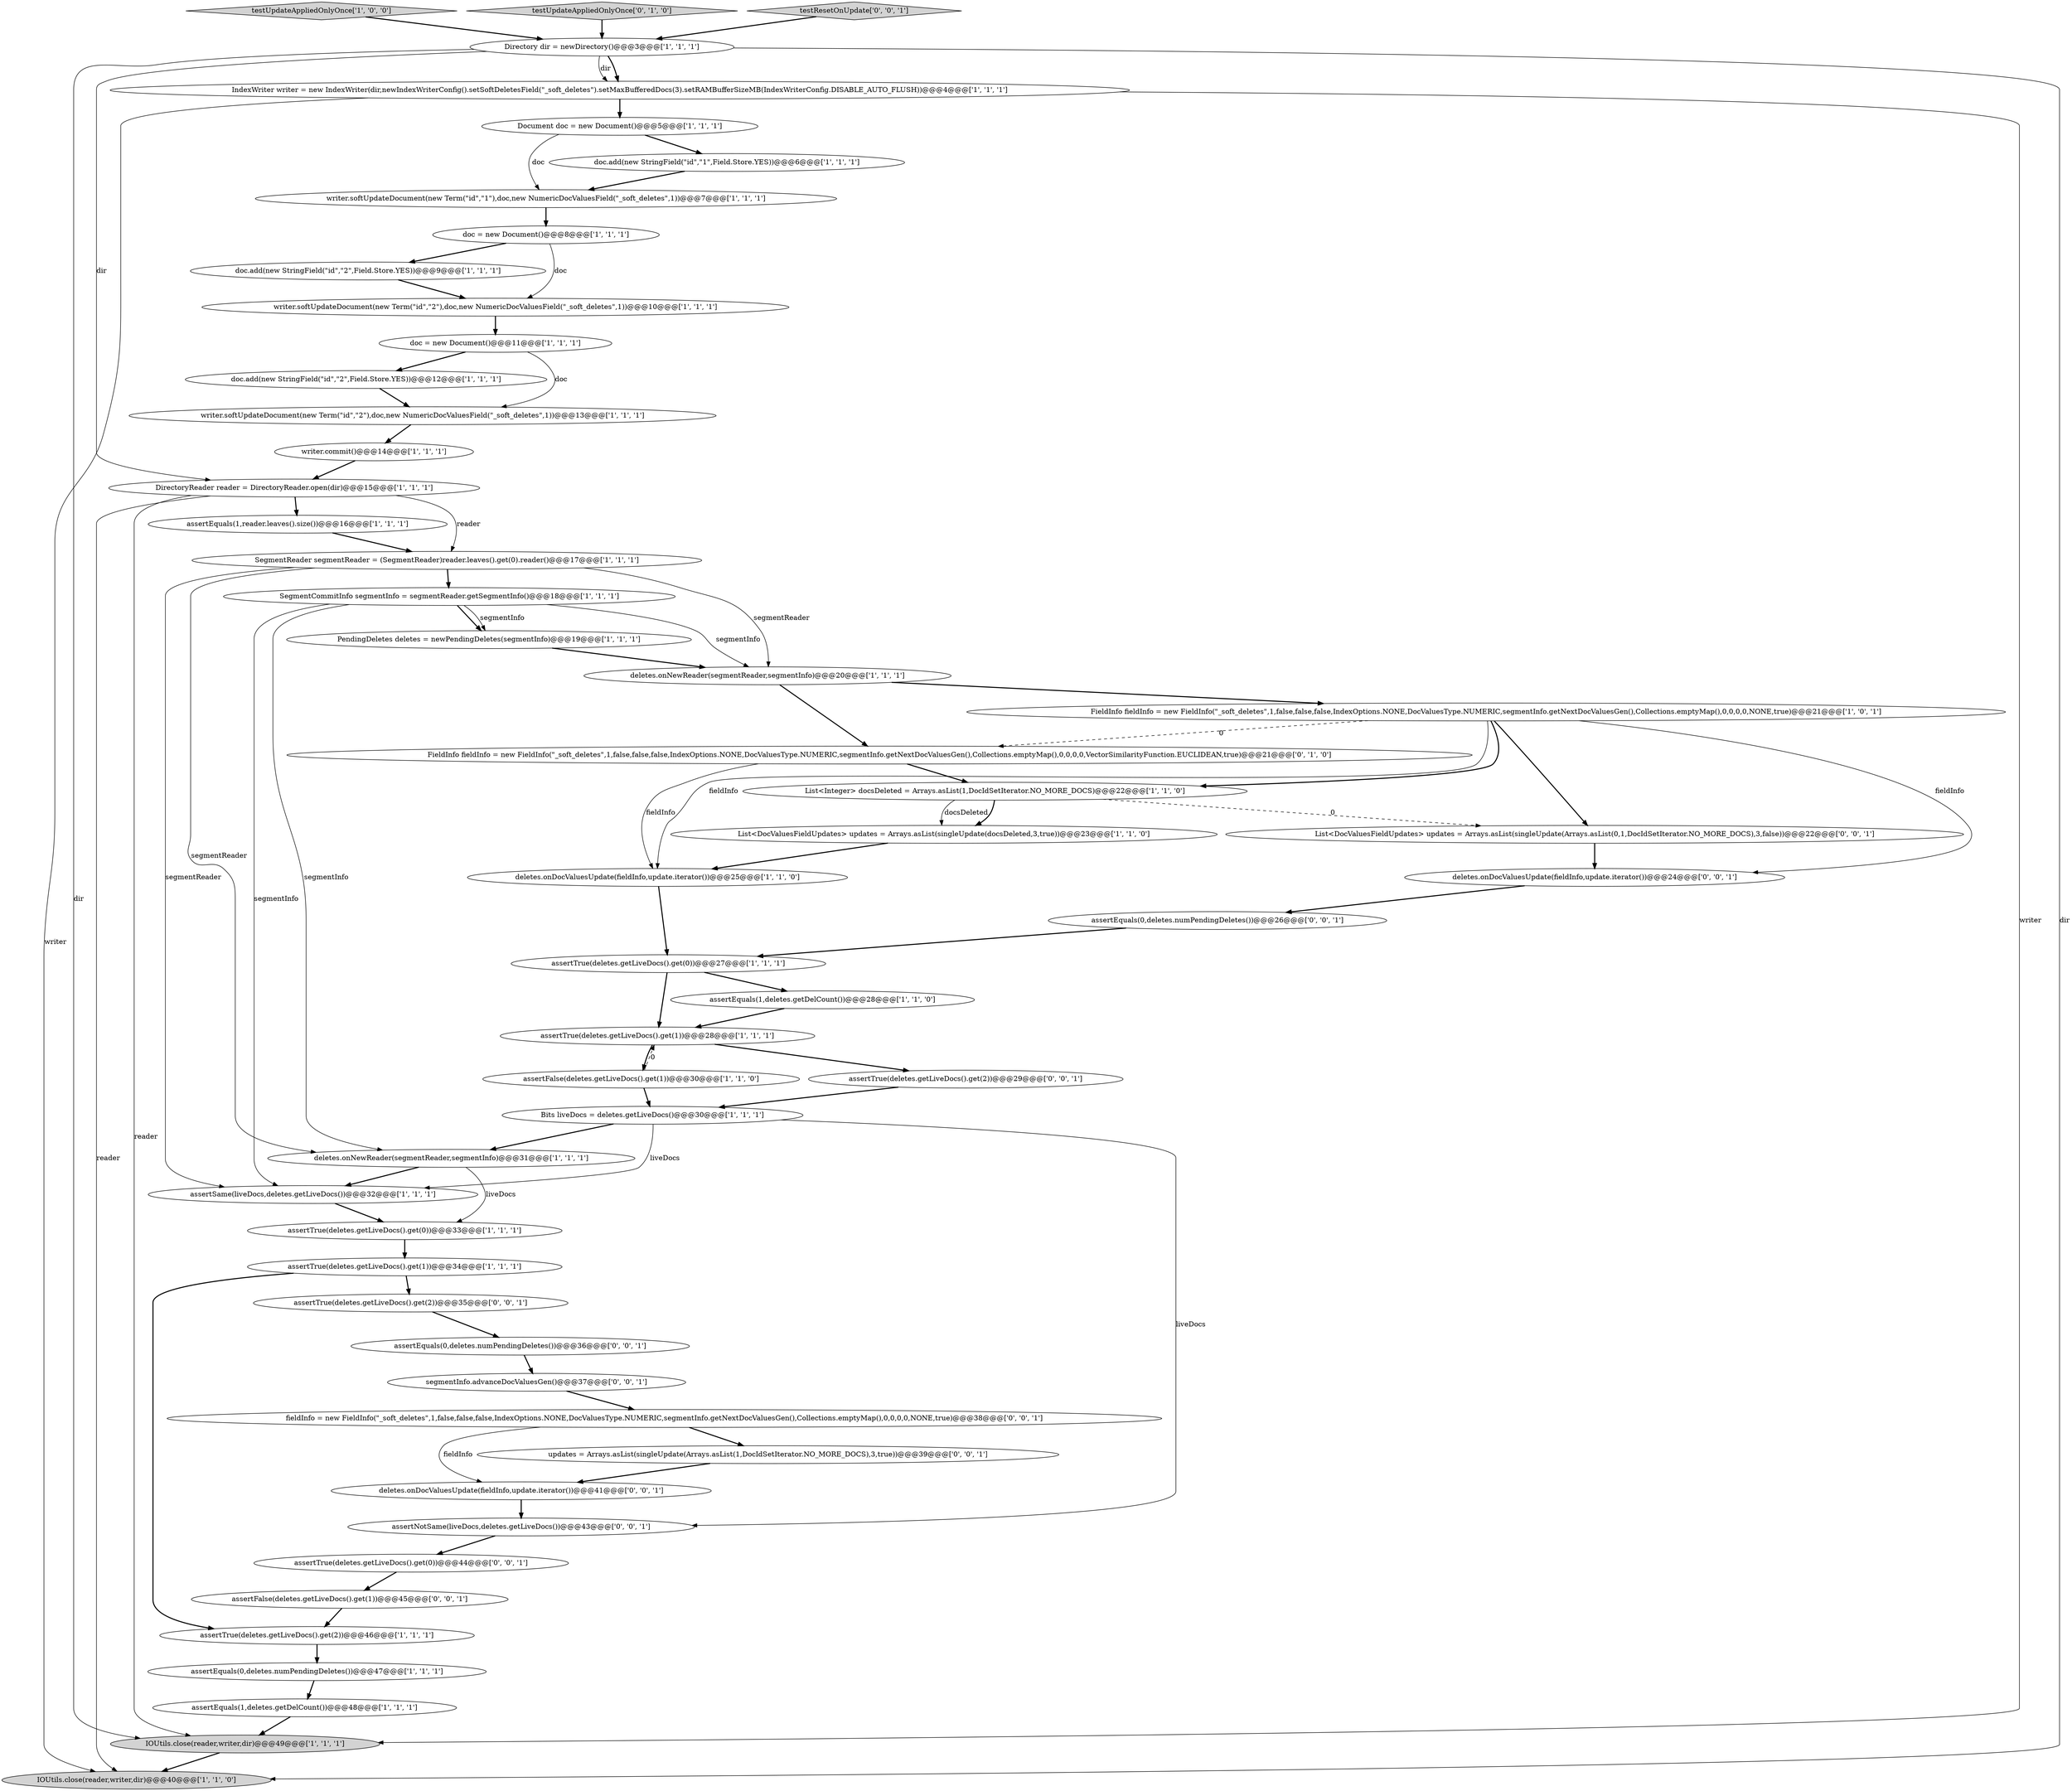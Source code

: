 digraph {
16 [style = filled, label = "Bits liveDocs = deletes.getLiveDocs()@@@30@@@['1', '1', '1']", fillcolor = white, shape = ellipse image = "AAA0AAABBB1BBB"];
52 [style = filled, label = "assertEquals(0,deletes.numPendingDeletes())@@@36@@@['0', '0', '1']", fillcolor = white, shape = ellipse image = "AAA0AAABBB3BBB"];
50 [style = filled, label = "assertTrue(deletes.getLiveDocs().get(2))@@@35@@@['0', '0', '1']", fillcolor = white, shape = ellipse image = "AAA0AAABBB3BBB"];
23 [style = filled, label = "FieldInfo fieldInfo = new FieldInfo(\"_soft_deletes\",1,false,false,false,IndexOptions.NONE,DocValuesType.NUMERIC,segmentInfo.getNextDocValuesGen(),Collections.emptyMap(),0,0,0,0,NONE,true)@@@21@@@['1', '0', '1']", fillcolor = white, shape = ellipse image = "AAA0AAABBB1BBB"];
6 [style = filled, label = "assertEquals(1,deletes.getDelCount())@@@48@@@['1', '1', '1']", fillcolor = white, shape = ellipse image = "AAA0AAABBB1BBB"];
31 [style = filled, label = "testUpdateAppliedOnlyOnce['1', '0', '0']", fillcolor = lightgray, shape = diamond image = "AAA0AAABBB1BBB"];
11 [style = filled, label = "Directory dir = newDirectory()@@@3@@@['1', '1', '1']", fillcolor = white, shape = ellipse image = "AAA0AAABBB1BBB"];
20 [style = filled, label = "assertFalse(deletes.getLiveDocs().get(1))@@@30@@@['1', '1', '0']", fillcolor = white, shape = ellipse image = "AAA0AAABBB1BBB"];
27 [style = filled, label = "assertTrue(deletes.getLiveDocs().get(0))@@@33@@@['1', '1', '1']", fillcolor = white, shape = ellipse image = "AAA0AAABBB1BBB"];
45 [style = filled, label = "List<DocValuesFieldUpdates> updates = Arrays.asList(singleUpdate(Arrays.asList(0,1,DocIdSetIterator.NO_MORE_DOCS),3,false))@@@22@@@['0', '0', '1']", fillcolor = white, shape = ellipse image = "AAA0AAABBB3BBB"];
10 [style = filled, label = "doc.add(new StringField(\"id\",\"2\",Field.Store.YES))@@@12@@@['1', '1', '1']", fillcolor = white, shape = ellipse image = "AAA0AAABBB1BBB"];
28 [style = filled, label = "assertTrue(deletes.getLiveDocs().get(0))@@@27@@@['1', '1', '1']", fillcolor = white, shape = ellipse image = "AAA0AAABBB1BBB"];
9 [style = filled, label = "doc = new Document()@@@11@@@['1', '1', '1']", fillcolor = white, shape = ellipse image = "AAA0AAABBB1BBB"];
39 [style = filled, label = "assertFalse(deletes.getLiveDocs().get(1))@@@45@@@['0', '0', '1']", fillcolor = white, shape = ellipse image = "AAA0AAABBB3BBB"];
3 [style = filled, label = "assertTrue(deletes.getLiveDocs().get(1))@@@28@@@['1', '1', '1']", fillcolor = white, shape = ellipse image = "AAA0AAABBB1BBB"];
13 [style = filled, label = "SegmentCommitInfo segmentInfo = segmentReader.getSegmentInfo()@@@18@@@['1', '1', '1']", fillcolor = white, shape = ellipse image = "AAA0AAABBB1BBB"];
29 [style = filled, label = "IndexWriter writer = new IndexWriter(dir,newIndexWriterConfig().setSoftDeletesField(\"_soft_deletes\").setMaxBufferedDocs(3).setRAMBufferSizeMB(IndexWriterConfig.DISABLE_AUTO_FLUSH))@@@4@@@['1', '1', '1']", fillcolor = white, shape = ellipse image = "AAA0AAABBB1BBB"];
44 [style = filled, label = "assertEquals(0,deletes.numPendingDeletes())@@@26@@@['0', '0', '1']", fillcolor = white, shape = ellipse image = "AAA0AAABBB3BBB"];
42 [style = filled, label = "assertTrue(deletes.getLiveDocs().get(2))@@@29@@@['0', '0', '1']", fillcolor = white, shape = ellipse image = "AAA0AAABBB3BBB"];
48 [style = filled, label = "deletes.onDocValuesUpdate(fieldInfo,update.iterator())@@@41@@@['0', '0', '1']", fillcolor = white, shape = ellipse image = "AAA0AAABBB3BBB"];
5 [style = filled, label = "deletes.onDocValuesUpdate(fieldInfo,update.iterator())@@@25@@@['1', '1', '0']", fillcolor = white, shape = ellipse image = "AAA0AAABBB1BBB"];
8 [style = filled, label = "Document doc = new Document()@@@5@@@['1', '1', '1']", fillcolor = white, shape = ellipse image = "AAA0AAABBB1BBB"];
24 [style = filled, label = "doc = new Document()@@@8@@@['1', '1', '1']", fillcolor = white, shape = ellipse image = "AAA0AAABBB1BBB"];
2 [style = filled, label = "PendingDeletes deletes = newPendingDeletes(segmentInfo)@@@19@@@['1', '1', '1']", fillcolor = white, shape = ellipse image = "AAA0AAABBB1BBB"];
12 [style = filled, label = "assertEquals(0,deletes.numPendingDeletes())@@@47@@@['1', '1', '1']", fillcolor = white, shape = ellipse image = "AAA0AAABBB1BBB"];
14 [style = filled, label = "deletes.onNewReader(segmentReader,segmentInfo)@@@31@@@['1', '1', '1']", fillcolor = white, shape = ellipse image = "AAA0AAABBB1BBB"];
36 [style = filled, label = "DirectoryReader reader = DirectoryReader.open(dir)@@@15@@@['1', '1', '1']", fillcolor = white, shape = ellipse image = "AAA0AAABBB1BBB"];
15 [style = filled, label = "IOUtils.close(reader,writer,dir)@@@40@@@['1', '1', '0']", fillcolor = lightgray, shape = ellipse image = "AAA0AAABBB1BBB"];
47 [style = filled, label = "assertNotSame(liveDocs,deletes.getLiveDocs())@@@43@@@['0', '0', '1']", fillcolor = white, shape = ellipse image = "AAA0AAABBB3BBB"];
18 [style = filled, label = "IOUtils.close(reader,writer,dir)@@@49@@@['1', '1', '1']", fillcolor = lightgray, shape = ellipse image = "AAA0AAABBB1BBB"];
17 [style = filled, label = "assertEquals(1,reader.leaves().size())@@@16@@@['1', '1', '1']", fillcolor = white, shape = ellipse image = "AAA0AAABBB1BBB"];
4 [style = filled, label = "deletes.onNewReader(segmentReader,segmentInfo)@@@20@@@['1', '1', '1']", fillcolor = white, shape = ellipse image = "AAA0AAABBB1BBB"];
0 [style = filled, label = "List<Integer> docsDeleted = Arrays.asList(1,DocIdSetIterator.NO_MORE_DOCS)@@@22@@@['1', '1', '0']", fillcolor = white, shape = ellipse image = "AAA0AAABBB1BBB"];
22 [style = filled, label = "assertTrue(deletes.getLiveDocs().get(2))@@@46@@@['1', '1', '1']", fillcolor = white, shape = ellipse image = "AAA0AAABBB1BBB"];
35 [style = filled, label = "SegmentReader segmentReader = (SegmentReader)reader.leaves().get(0).reader()@@@17@@@['1', '1', '1']", fillcolor = white, shape = ellipse image = "AAA0AAABBB1BBB"];
37 [style = filled, label = "testUpdateAppliedOnlyOnce['0', '1', '0']", fillcolor = lightgray, shape = diamond image = "AAA0AAABBB2BBB"];
30 [style = filled, label = "writer.softUpdateDocument(new Term(\"id\",\"1\"),doc,new NumericDocValuesField(\"_soft_deletes\",1))@@@7@@@['1', '1', '1']", fillcolor = white, shape = ellipse image = "AAA0AAABBB1BBB"];
40 [style = filled, label = "deletes.onDocValuesUpdate(fieldInfo,update.iterator())@@@24@@@['0', '0', '1']", fillcolor = white, shape = ellipse image = "AAA0AAABBB3BBB"];
43 [style = filled, label = "testResetOnUpdate['0', '0', '1']", fillcolor = lightgray, shape = diamond image = "AAA0AAABBB3BBB"];
21 [style = filled, label = "doc.add(new StringField(\"id\",\"2\",Field.Store.YES))@@@9@@@['1', '1', '1']", fillcolor = white, shape = ellipse image = "AAA0AAABBB1BBB"];
25 [style = filled, label = "assertEquals(1,deletes.getDelCount())@@@28@@@['1', '1', '0']", fillcolor = white, shape = ellipse image = "AAA0AAABBB1BBB"];
32 [style = filled, label = "writer.softUpdateDocument(new Term(\"id\",\"2\"),doc,new NumericDocValuesField(\"_soft_deletes\",1))@@@10@@@['1', '1', '1']", fillcolor = white, shape = ellipse image = "AAA0AAABBB1BBB"];
46 [style = filled, label = "fieldInfo = new FieldInfo(\"_soft_deletes\",1,false,false,false,IndexOptions.NONE,DocValuesType.NUMERIC,segmentInfo.getNextDocValuesGen(),Collections.emptyMap(),0,0,0,0,NONE,true)@@@38@@@['0', '0', '1']", fillcolor = white, shape = ellipse image = "AAA0AAABBB3BBB"];
19 [style = filled, label = "assertSame(liveDocs,deletes.getLiveDocs())@@@32@@@['1', '1', '1']", fillcolor = white, shape = ellipse image = "AAA0AAABBB1BBB"];
51 [style = filled, label = "updates = Arrays.asList(singleUpdate(Arrays.asList(1,DocIdSetIterator.NO_MORE_DOCS),3,true))@@@39@@@['0', '0', '1']", fillcolor = white, shape = ellipse image = "AAA0AAABBB3BBB"];
1 [style = filled, label = "List<DocValuesFieldUpdates> updates = Arrays.asList(singleUpdate(docsDeleted,3,true))@@@23@@@['1', '1', '0']", fillcolor = white, shape = ellipse image = "AAA0AAABBB1BBB"];
34 [style = filled, label = "doc.add(new StringField(\"id\",\"1\",Field.Store.YES))@@@6@@@['1', '1', '1']", fillcolor = white, shape = ellipse image = "AAA0AAABBB1BBB"];
49 [style = filled, label = "assertTrue(deletes.getLiveDocs().get(0))@@@44@@@['0', '0', '1']", fillcolor = white, shape = ellipse image = "AAA0AAABBB3BBB"];
41 [style = filled, label = "segmentInfo.advanceDocValuesGen()@@@37@@@['0', '0', '1']", fillcolor = white, shape = ellipse image = "AAA0AAABBB3BBB"];
33 [style = filled, label = "writer.softUpdateDocument(new Term(\"id\",\"2\"),doc,new NumericDocValuesField(\"_soft_deletes\",1))@@@13@@@['1', '1', '1']", fillcolor = white, shape = ellipse image = "AAA0AAABBB1BBB"];
38 [style = filled, label = "FieldInfo fieldInfo = new FieldInfo(\"_soft_deletes\",1,false,false,false,IndexOptions.NONE,DocValuesType.NUMERIC,segmentInfo.getNextDocValuesGen(),Collections.emptyMap(),0,0,0,0,VectorSimilarityFunction.EUCLIDEAN,true)@@@21@@@['0', '1', '0']", fillcolor = white, shape = ellipse image = "AAA1AAABBB2BBB"];
26 [style = filled, label = "assertTrue(deletes.getLiveDocs().get(1))@@@34@@@['1', '1', '1']", fillcolor = white, shape = ellipse image = "AAA0AAABBB1BBB"];
7 [style = filled, label = "writer.commit()@@@14@@@['1', '1', '1']", fillcolor = white, shape = ellipse image = "AAA0AAABBB1BBB"];
24->21 [style = bold, label=""];
51->48 [style = bold, label=""];
11->29 [style = bold, label=""];
28->3 [style = bold, label=""];
32->9 [style = bold, label=""];
25->3 [style = bold, label=""];
43->11 [style = bold, label=""];
2->4 [style = bold, label=""];
29->8 [style = bold, label=""];
21->32 [style = bold, label=""];
3->42 [style = bold, label=""];
14->19 [style = bold, label=""];
46->48 [style = solid, label="fieldInfo"];
44->28 [style = bold, label=""];
19->27 [style = bold, label=""];
7->36 [style = bold, label=""];
11->36 [style = solid, label="dir"];
4->23 [style = bold, label=""];
13->14 [style = solid, label="segmentInfo"];
0->1 [style = solid, label="docsDeleted"];
39->22 [style = bold, label=""];
13->2 [style = solid, label="segmentInfo"];
5->28 [style = bold, label=""];
36->17 [style = bold, label=""];
41->46 [style = bold, label=""];
1->5 [style = bold, label=""];
26->22 [style = bold, label=""];
24->32 [style = solid, label="doc"];
20->16 [style = bold, label=""];
13->4 [style = solid, label="segmentInfo"];
35->13 [style = bold, label=""];
23->40 [style = solid, label="fieldInfo"];
29->15 [style = solid, label="writer"];
8->30 [style = solid, label="doc"];
49->39 [style = bold, label=""];
27->26 [style = bold, label=""];
38->0 [style = bold, label=""];
34->30 [style = bold, label=""];
16->47 [style = solid, label="liveDocs"];
9->10 [style = bold, label=""];
26->50 [style = bold, label=""];
18->15 [style = bold, label=""];
38->5 [style = solid, label="fieldInfo"];
6->18 [style = bold, label=""];
31->11 [style = bold, label=""];
45->40 [style = bold, label=""];
35->19 [style = solid, label="segmentReader"];
23->45 [style = bold, label=""];
48->47 [style = bold, label=""];
47->49 [style = bold, label=""];
36->35 [style = solid, label="reader"];
16->19 [style = solid, label="liveDocs"];
33->7 [style = bold, label=""];
11->15 [style = solid, label="dir"];
46->51 [style = bold, label=""];
23->0 [style = bold, label=""];
20->3 [style = dashed, label="0"];
29->18 [style = solid, label="writer"];
22->12 [style = bold, label=""];
12->6 [style = bold, label=""];
42->16 [style = bold, label=""];
23->5 [style = solid, label="fieldInfo"];
17->35 [style = bold, label=""];
35->14 [style = solid, label="segmentReader"];
36->18 [style = solid, label="reader"];
4->38 [style = bold, label=""];
14->27 [style = solid, label="liveDocs"];
0->1 [style = bold, label=""];
8->34 [style = bold, label=""];
3->20 [style = bold, label=""];
40->44 [style = bold, label=""];
9->33 [style = solid, label="doc"];
11->29 [style = solid, label="dir"];
13->19 [style = solid, label="segmentInfo"];
35->4 [style = solid, label="segmentReader"];
16->14 [style = bold, label=""];
52->41 [style = bold, label=""];
0->45 [style = dashed, label="0"];
37->11 [style = bold, label=""];
11->18 [style = solid, label="dir"];
50->52 [style = bold, label=""];
36->15 [style = solid, label="reader"];
13->2 [style = bold, label=""];
10->33 [style = bold, label=""];
30->24 [style = bold, label=""];
28->25 [style = bold, label=""];
23->38 [style = dashed, label="0"];
}
